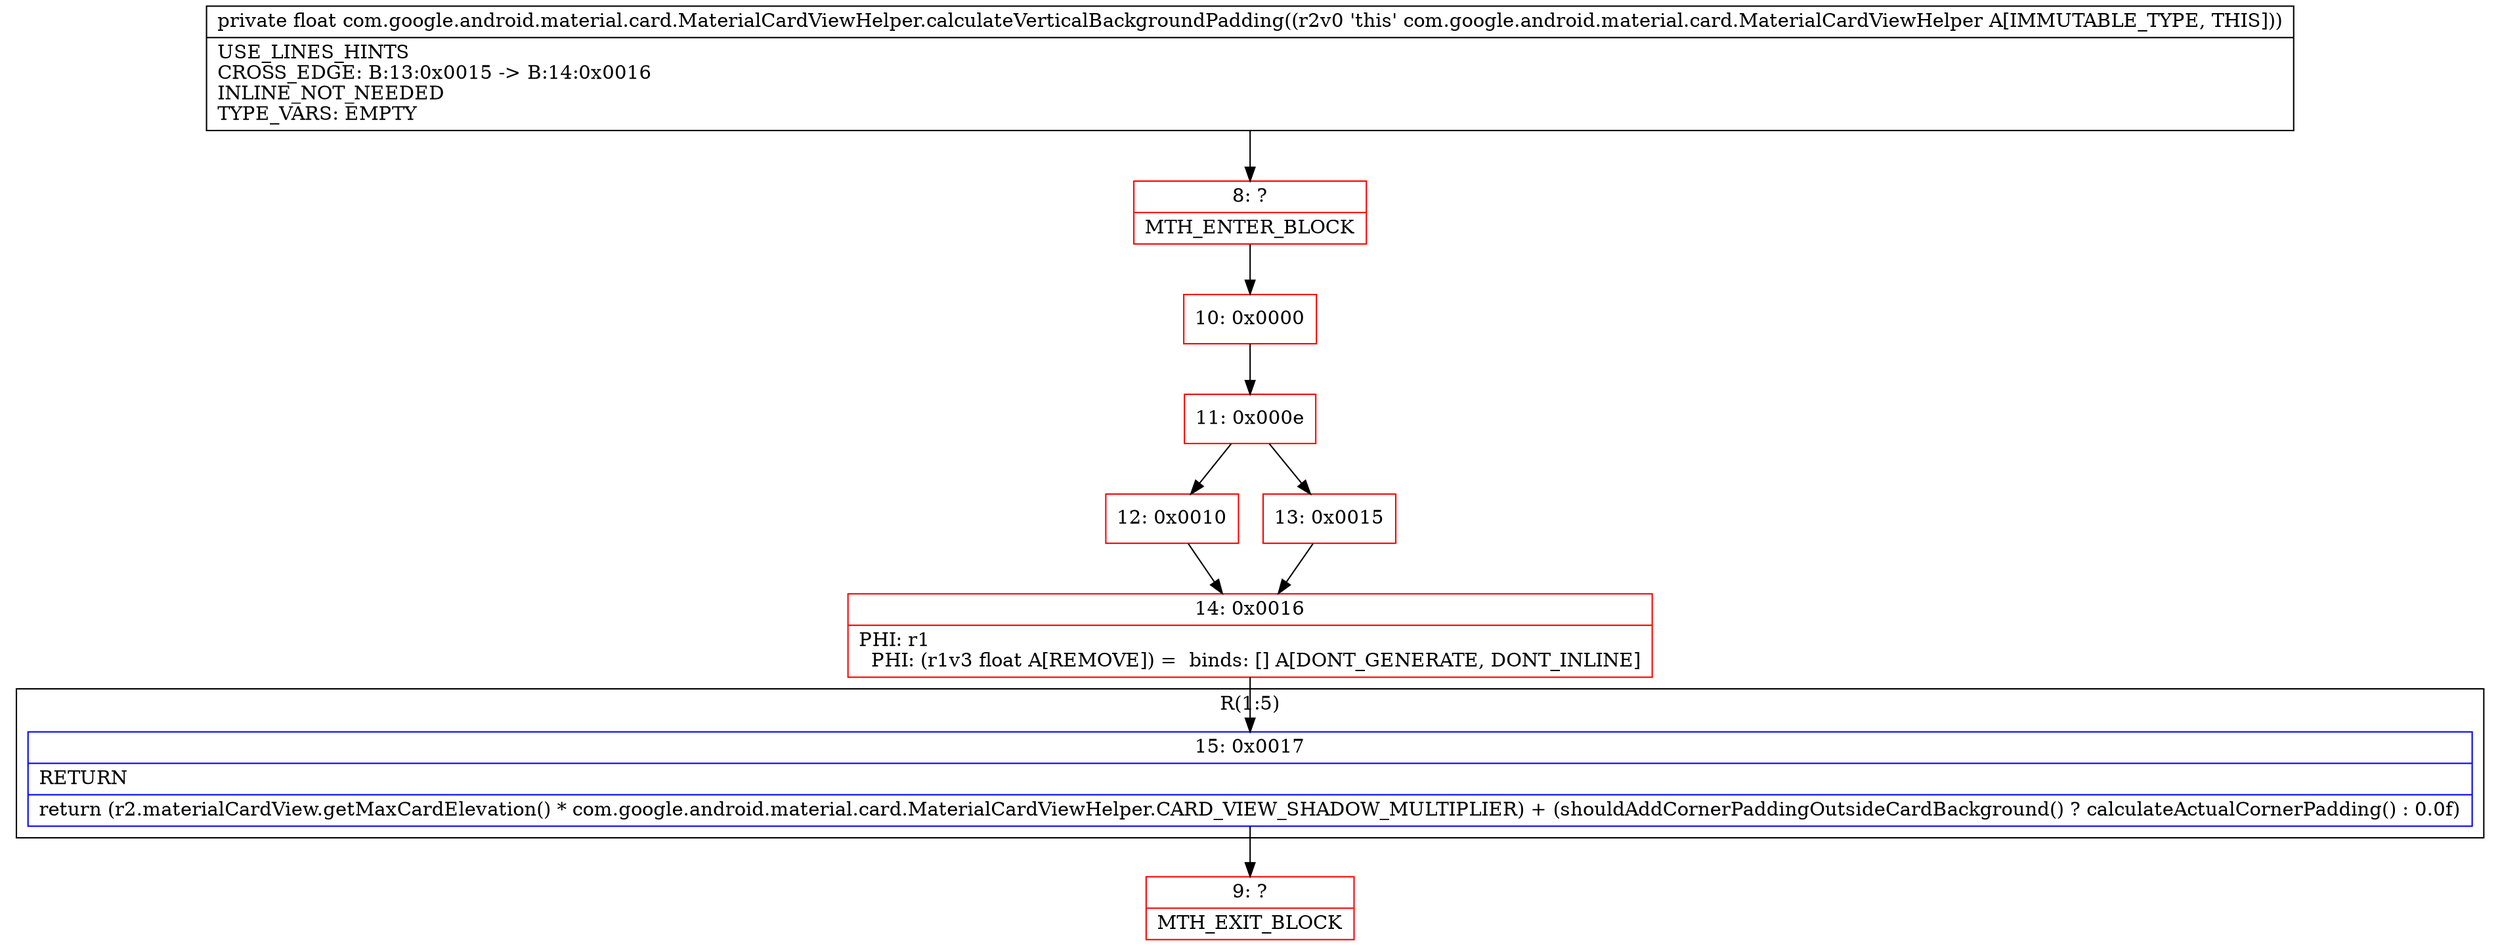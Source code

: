digraph "CFG forcom.google.android.material.card.MaterialCardViewHelper.calculateVerticalBackgroundPadding()F" {
subgraph cluster_Region_2098091085 {
label = "R(1:5)";
node [shape=record,color=blue];
Node_15 [shape=record,label="{15\:\ 0x0017|RETURN\l|return (r2.materialCardView.getMaxCardElevation() * com.google.android.material.card.MaterialCardViewHelper.CARD_VIEW_SHADOW_MULTIPLIER) + (shouldAddCornerPaddingOutsideCardBackground() ? calculateActualCornerPadding() : 0.0f)\l}"];
}
Node_8 [shape=record,color=red,label="{8\:\ ?|MTH_ENTER_BLOCK\l}"];
Node_10 [shape=record,color=red,label="{10\:\ 0x0000}"];
Node_11 [shape=record,color=red,label="{11\:\ 0x000e}"];
Node_12 [shape=record,color=red,label="{12\:\ 0x0010}"];
Node_14 [shape=record,color=red,label="{14\:\ 0x0016|PHI: r1 \l  PHI: (r1v3 float A[REMOVE]) =  binds: [] A[DONT_GENERATE, DONT_INLINE]\l}"];
Node_9 [shape=record,color=red,label="{9\:\ ?|MTH_EXIT_BLOCK\l}"];
Node_13 [shape=record,color=red,label="{13\:\ 0x0015}"];
MethodNode[shape=record,label="{private float com.google.android.material.card.MaterialCardViewHelper.calculateVerticalBackgroundPadding((r2v0 'this' com.google.android.material.card.MaterialCardViewHelper A[IMMUTABLE_TYPE, THIS]))  | USE_LINES_HINTS\lCROSS_EDGE: B:13:0x0015 \-\> B:14:0x0016\lINLINE_NOT_NEEDED\lTYPE_VARS: EMPTY\l}"];
MethodNode -> Node_8;Node_15 -> Node_9;
Node_8 -> Node_10;
Node_10 -> Node_11;
Node_11 -> Node_12;
Node_11 -> Node_13;
Node_12 -> Node_14;
Node_14 -> Node_15;
Node_13 -> Node_14;
}


